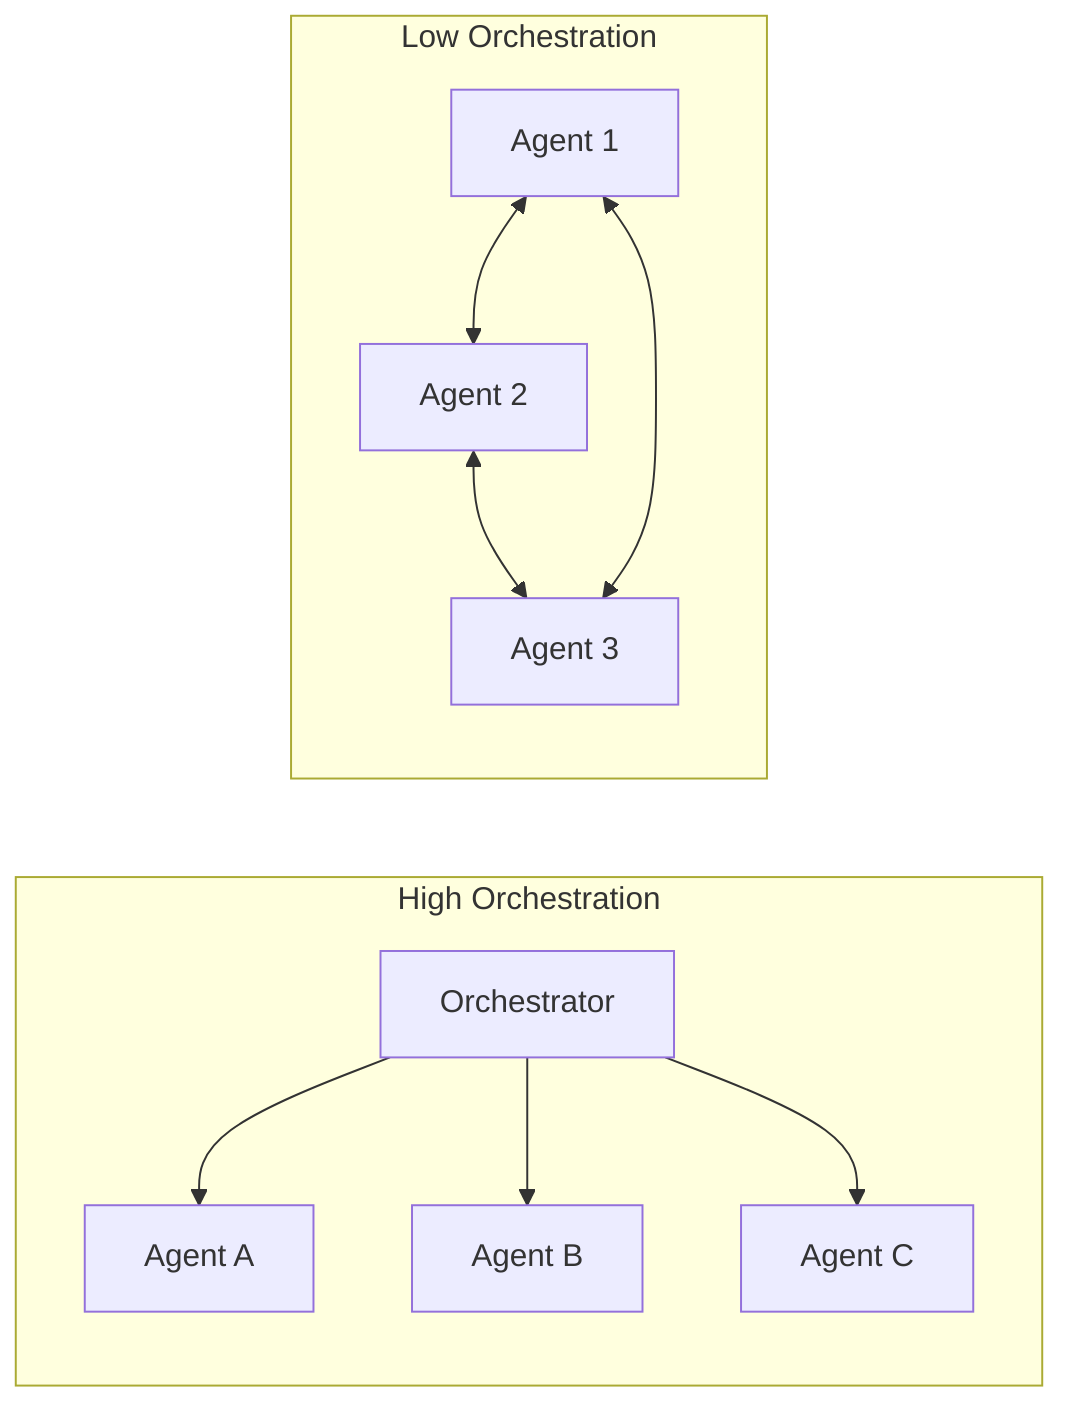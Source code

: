 ---
config:
  theme: mc
---
graph LR
    subgraph HC["High Orchestration"]
        O1[Orchestrator]
        O1 --> A1[Agent A]
        O1 --> A2[Agent B]
        O1 --> A3[Agent C]
    end

    subgraph LC["Low Orchestration"]
        B1[Agent 1] <--> B2[Agent 2]
        B2 <--> B3[Agent 3]
        B1 <--> B3
    end